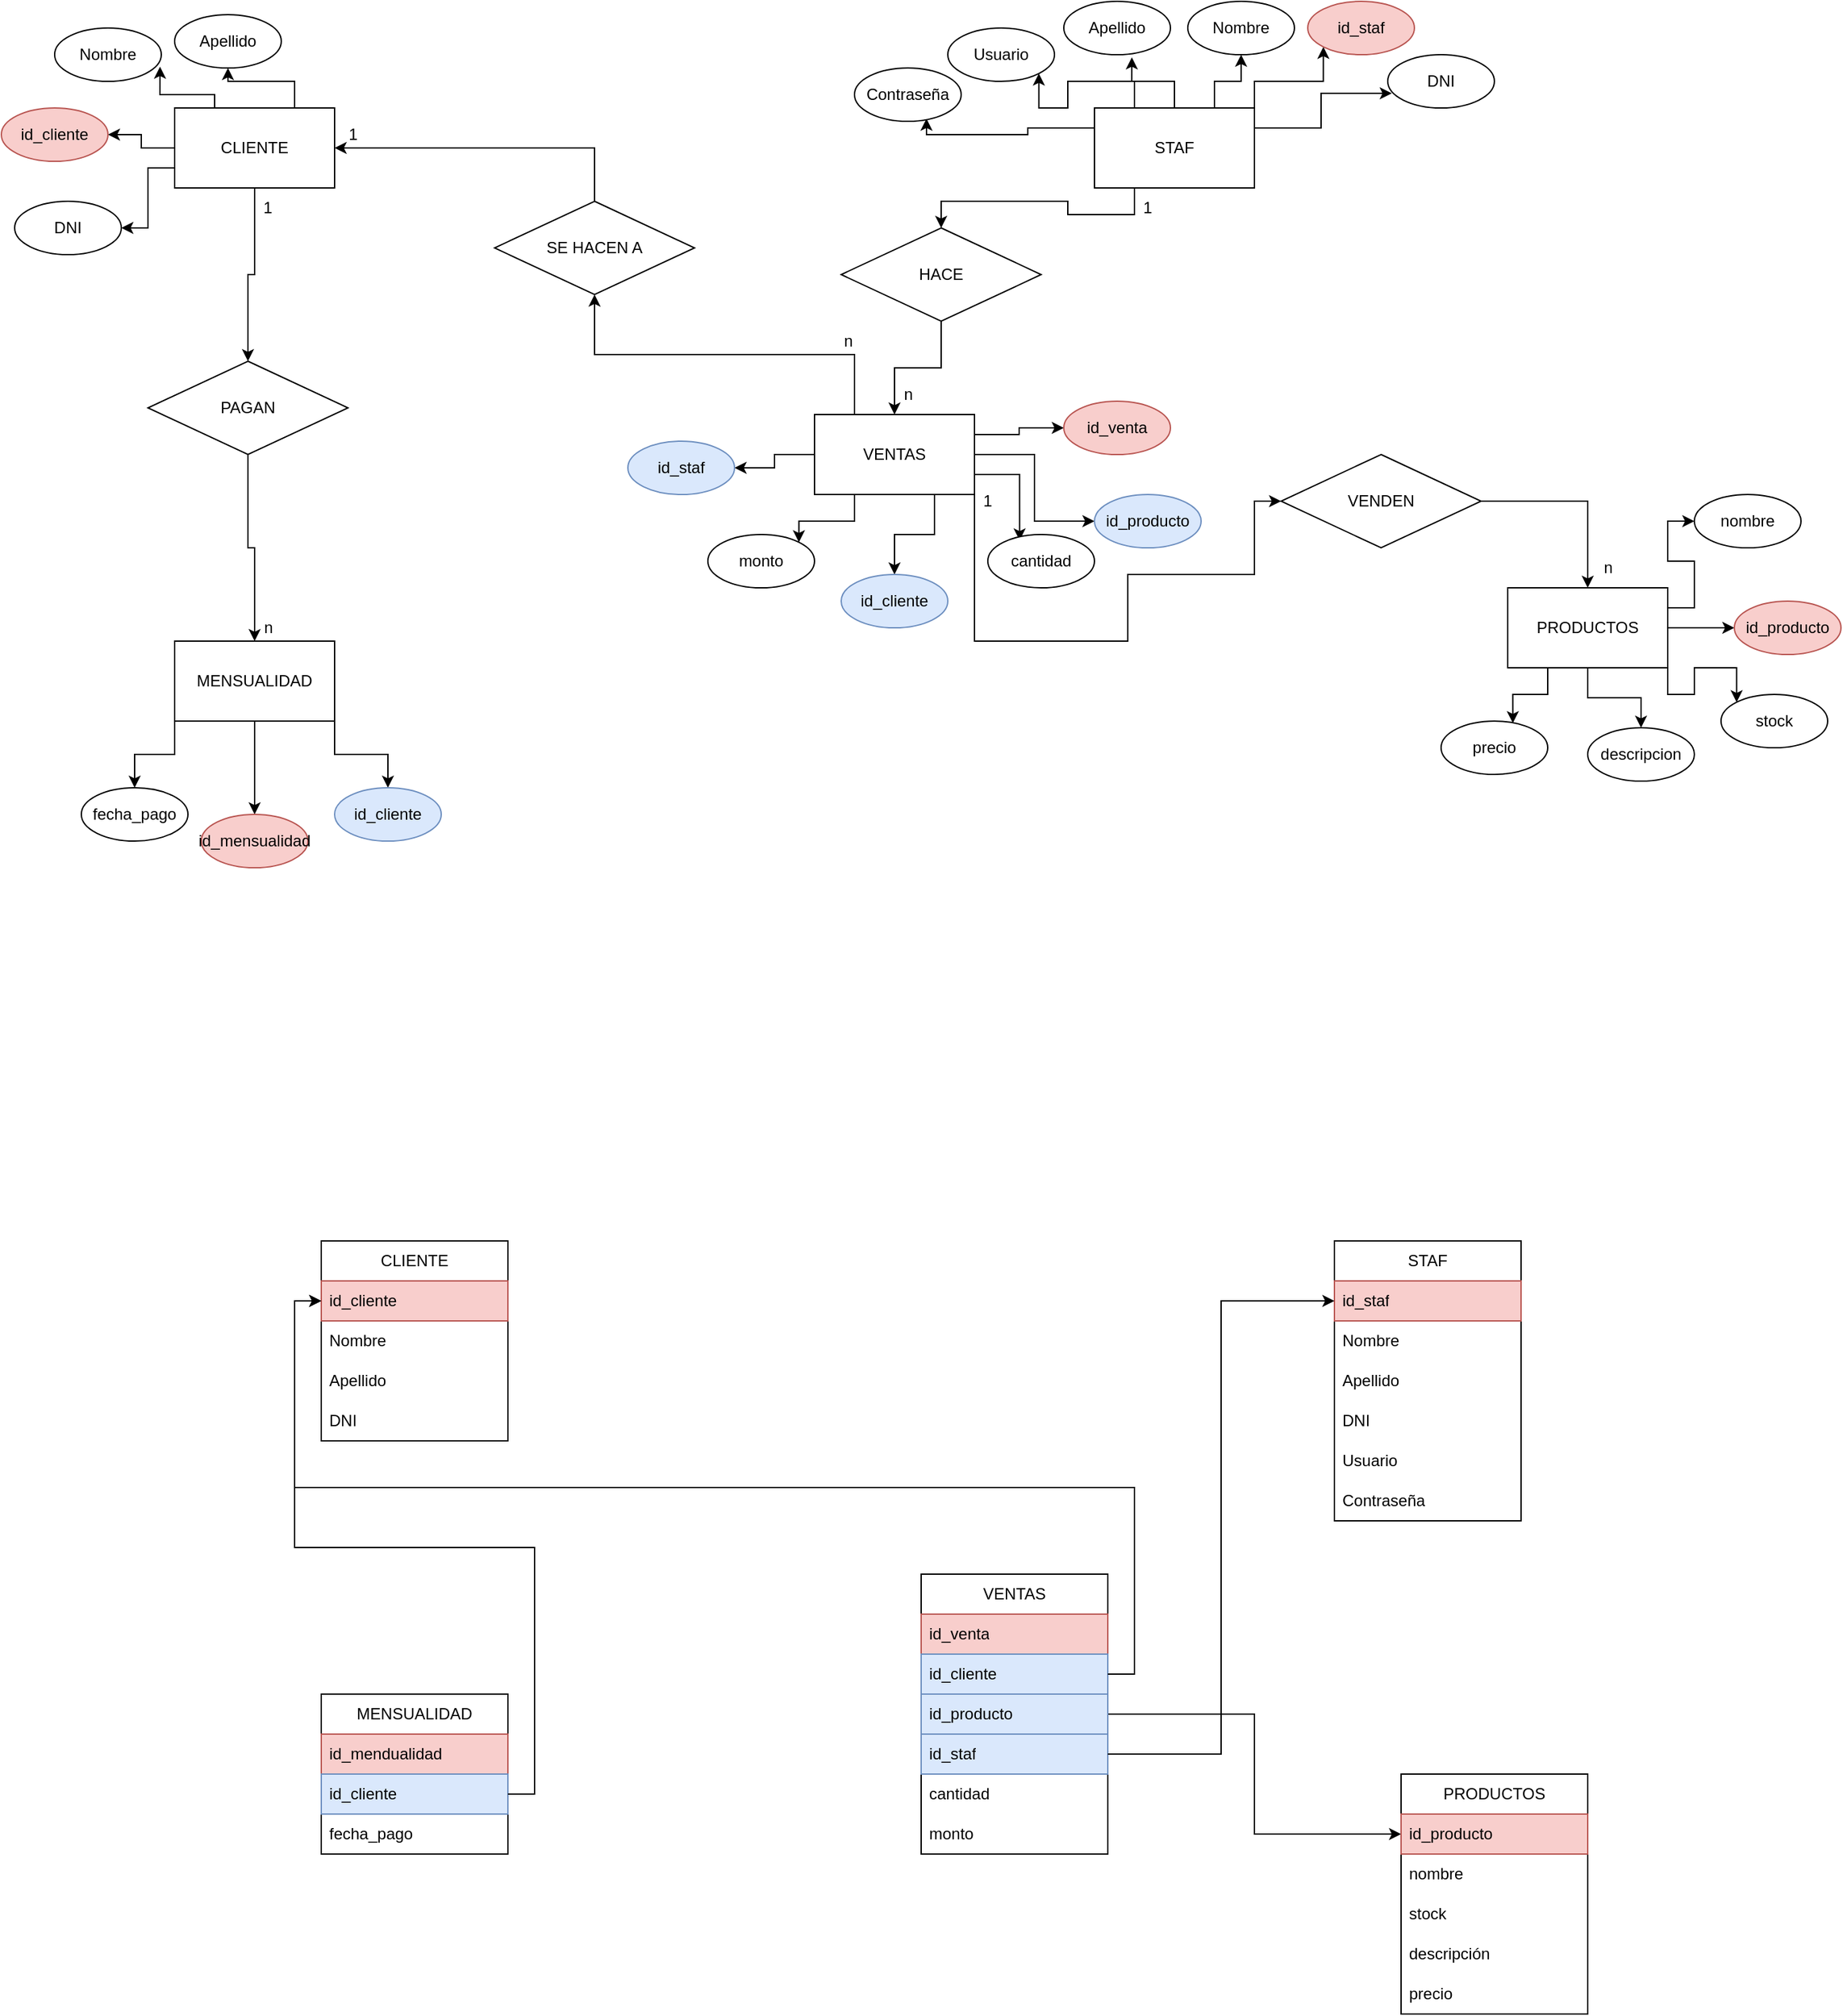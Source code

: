 <mxfile version="21.7.0" type="device">
  <diagram name="Página-1" id="6_wWXImfjSzCLi9S1CXk">
    <mxGraphModel dx="2049" dy="1097" grid="1" gridSize="10" guides="1" tooltips="1" connect="1" arrows="1" fold="1" page="1" pageScale="1" pageWidth="827" pageHeight="1169" math="0" shadow="0">
      <root>
        <mxCell id="0" />
        <mxCell id="1" parent="0" />
        <mxCell id="eY8ZK9EFKxl5ZCLGzl9p-45" style="edgeStyle=orthogonalEdgeStyle;rounded=0;orthogonalLoop=1;jettySize=auto;html=1;exitX=0.25;exitY=1;exitDx=0;exitDy=0;entryX=0.673;entryY=0.039;entryDx=0;entryDy=0;entryPerimeter=0;" edge="1" parent="1" source="eY8ZK9EFKxl5ZCLGzl9p-1" target="eY8ZK9EFKxl5ZCLGzl9p-42">
          <mxGeometry relative="1" as="geometry" />
        </mxCell>
        <mxCell id="eY8ZK9EFKxl5ZCLGzl9p-46" style="edgeStyle=orthogonalEdgeStyle;rounded=0;orthogonalLoop=1;jettySize=auto;html=1;exitX=0.5;exitY=1;exitDx=0;exitDy=0;" edge="1" parent="1" source="eY8ZK9EFKxl5ZCLGzl9p-1" target="eY8ZK9EFKxl5ZCLGzl9p-40">
          <mxGeometry relative="1" as="geometry" />
        </mxCell>
        <mxCell id="eY8ZK9EFKxl5ZCLGzl9p-47" style="edgeStyle=orthogonalEdgeStyle;rounded=0;orthogonalLoop=1;jettySize=auto;html=1;exitX=1;exitY=1;exitDx=0;exitDy=0;entryX=0;entryY=0;entryDx=0;entryDy=0;" edge="1" parent="1" source="eY8ZK9EFKxl5ZCLGzl9p-1" target="eY8ZK9EFKxl5ZCLGzl9p-39">
          <mxGeometry relative="1" as="geometry" />
        </mxCell>
        <mxCell id="eY8ZK9EFKxl5ZCLGzl9p-48" style="edgeStyle=orthogonalEdgeStyle;rounded=0;orthogonalLoop=1;jettySize=auto;html=1;exitX=1;exitY=0.5;exitDx=0;exitDy=0;entryX=0;entryY=0.5;entryDx=0;entryDy=0;" edge="1" parent="1" source="eY8ZK9EFKxl5ZCLGzl9p-1" target="eY8ZK9EFKxl5ZCLGzl9p-43">
          <mxGeometry relative="1" as="geometry" />
        </mxCell>
        <mxCell id="eY8ZK9EFKxl5ZCLGzl9p-49" style="edgeStyle=orthogonalEdgeStyle;rounded=0;orthogonalLoop=1;jettySize=auto;html=1;exitX=1;exitY=0.25;exitDx=0;exitDy=0;entryX=0;entryY=0.5;entryDx=0;entryDy=0;" edge="1" parent="1" source="eY8ZK9EFKxl5ZCLGzl9p-1" target="eY8ZK9EFKxl5ZCLGzl9p-41">
          <mxGeometry relative="1" as="geometry" />
        </mxCell>
        <mxCell id="eY8ZK9EFKxl5ZCLGzl9p-1" value="PRODUCTOS" style="rounded=0;whiteSpace=wrap;html=1;" vertex="1" parent="1">
          <mxGeometry x="1280" y="520" width="120" height="60" as="geometry" />
        </mxCell>
        <mxCell id="eY8ZK9EFKxl5ZCLGzl9p-56" style="edgeStyle=orthogonalEdgeStyle;rounded=0;orthogonalLoop=1;jettySize=auto;html=1;exitX=1;exitY=0.25;exitDx=0;exitDy=0;entryX=0;entryY=0.5;entryDx=0;entryDy=0;" edge="1" parent="1" source="eY8ZK9EFKxl5ZCLGzl9p-3" target="eY8ZK9EFKxl5ZCLGzl9p-54">
          <mxGeometry relative="1" as="geometry" />
        </mxCell>
        <mxCell id="eY8ZK9EFKxl5ZCLGzl9p-57" style="edgeStyle=orthogonalEdgeStyle;rounded=0;orthogonalLoop=1;jettySize=auto;html=1;exitX=1;exitY=0.5;exitDx=0;exitDy=0;entryX=0;entryY=0.5;entryDx=0;entryDy=0;" edge="1" parent="1" source="eY8ZK9EFKxl5ZCLGzl9p-3" target="eY8ZK9EFKxl5ZCLGzl9p-53">
          <mxGeometry relative="1" as="geometry" />
        </mxCell>
        <mxCell id="eY8ZK9EFKxl5ZCLGzl9p-58" style="edgeStyle=orthogonalEdgeStyle;rounded=0;orthogonalLoop=1;jettySize=auto;html=1;exitX=1;exitY=0.75;exitDx=0;exitDy=0;entryX=0.298;entryY=0.111;entryDx=0;entryDy=0;entryPerimeter=0;" edge="1" parent="1" source="eY8ZK9EFKxl5ZCLGzl9p-3" target="eY8ZK9EFKxl5ZCLGzl9p-51">
          <mxGeometry relative="1" as="geometry" />
        </mxCell>
        <mxCell id="eY8ZK9EFKxl5ZCLGzl9p-59" style="edgeStyle=orthogonalEdgeStyle;rounded=0;orthogonalLoop=1;jettySize=auto;html=1;exitX=0.75;exitY=1;exitDx=0;exitDy=0;" edge="1" parent="1" source="eY8ZK9EFKxl5ZCLGzl9p-3" target="eY8ZK9EFKxl5ZCLGzl9p-52">
          <mxGeometry relative="1" as="geometry" />
        </mxCell>
        <mxCell id="eY8ZK9EFKxl5ZCLGzl9p-60" style="edgeStyle=orthogonalEdgeStyle;rounded=0;orthogonalLoop=1;jettySize=auto;html=1;exitX=0.25;exitY=1;exitDx=0;exitDy=0;entryX=1;entryY=0;entryDx=0;entryDy=0;" edge="1" parent="1" source="eY8ZK9EFKxl5ZCLGzl9p-3" target="eY8ZK9EFKxl5ZCLGzl9p-50">
          <mxGeometry relative="1" as="geometry" />
        </mxCell>
        <mxCell id="eY8ZK9EFKxl5ZCLGzl9p-61" style="edgeStyle=orthogonalEdgeStyle;rounded=0;orthogonalLoop=1;jettySize=auto;html=1;exitX=0;exitY=0.5;exitDx=0;exitDy=0;entryX=1;entryY=0.5;entryDx=0;entryDy=0;" edge="1" parent="1" source="eY8ZK9EFKxl5ZCLGzl9p-3" target="eY8ZK9EFKxl5ZCLGzl9p-55">
          <mxGeometry relative="1" as="geometry" />
        </mxCell>
        <mxCell id="eY8ZK9EFKxl5ZCLGzl9p-72" style="edgeStyle=orthogonalEdgeStyle;rounded=0;orthogonalLoop=1;jettySize=auto;html=1;exitX=1;exitY=1;exitDx=0;exitDy=0;entryX=0;entryY=0.5;entryDx=0;entryDy=0;" edge="1" parent="1" source="eY8ZK9EFKxl5ZCLGzl9p-3" target="eY8ZK9EFKxl5ZCLGzl9p-67">
          <mxGeometry relative="1" as="geometry">
            <Array as="points">
              <mxPoint x="880" y="560" />
              <mxPoint x="995" y="560" />
              <mxPoint x="995" y="510" />
              <mxPoint x="1090" y="510" />
              <mxPoint x="1090" y="455" />
            </Array>
          </mxGeometry>
        </mxCell>
        <mxCell id="eY8ZK9EFKxl5ZCLGzl9p-75" style="edgeStyle=orthogonalEdgeStyle;rounded=0;orthogonalLoop=1;jettySize=auto;html=1;exitX=0.25;exitY=0;exitDx=0;exitDy=0;entryX=0.5;entryY=1;entryDx=0;entryDy=0;" edge="1" parent="1" source="eY8ZK9EFKxl5ZCLGzl9p-3" target="eY8ZK9EFKxl5ZCLGzl9p-74">
          <mxGeometry relative="1" as="geometry" />
        </mxCell>
        <mxCell id="eY8ZK9EFKxl5ZCLGzl9p-3" value="VENTAS" style="rounded=0;whiteSpace=wrap;html=1;" vertex="1" parent="1">
          <mxGeometry x="760" y="390" width="120" height="60" as="geometry" />
        </mxCell>
        <mxCell id="eY8ZK9EFKxl5ZCLGzl9p-26" style="edgeStyle=orthogonalEdgeStyle;rounded=0;orthogonalLoop=1;jettySize=auto;html=1;exitX=1;exitY=0.25;exitDx=0;exitDy=0;entryX=0.038;entryY=0.725;entryDx=0;entryDy=0;entryPerimeter=0;" edge="1" parent="1" source="eY8ZK9EFKxl5ZCLGzl9p-4" target="eY8ZK9EFKxl5ZCLGzl9p-22">
          <mxGeometry relative="1" as="geometry" />
        </mxCell>
        <mxCell id="eY8ZK9EFKxl5ZCLGzl9p-27" style="edgeStyle=orthogonalEdgeStyle;rounded=0;orthogonalLoop=1;jettySize=auto;html=1;exitX=1;exitY=0;exitDx=0;exitDy=0;entryX=0;entryY=1;entryDx=0;entryDy=0;" edge="1" parent="1" source="eY8ZK9EFKxl5ZCLGzl9p-4" target="eY8ZK9EFKxl5ZCLGzl9p-19">
          <mxGeometry relative="1" as="geometry" />
        </mxCell>
        <mxCell id="eY8ZK9EFKxl5ZCLGzl9p-28" style="edgeStyle=orthogonalEdgeStyle;rounded=0;orthogonalLoop=1;jettySize=auto;html=1;exitX=0.75;exitY=0;exitDx=0;exitDy=0;entryX=0.5;entryY=1;entryDx=0;entryDy=0;" edge="1" parent="1" source="eY8ZK9EFKxl5ZCLGzl9p-4" target="eY8ZK9EFKxl5ZCLGzl9p-24">
          <mxGeometry relative="1" as="geometry" />
        </mxCell>
        <mxCell id="eY8ZK9EFKxl5ZCLGzl9p-29" style="edgeStyle=orthogonalEdgeStyle;rounded=0;orthogonalLoop=1;jettySize=auto;html=1;exitX=0.5;exitY=0;exitDx=0;exitDy=0;entryX=0.638;entryY=1.05;entryDx=0;entryDy=0;entryPerimeter=0;" edge="1" parent="1" source="eY8ZK9EFKxl5ZCLGzl9p-4" target="eY8ZK9EFKxl5ZCLGzl9p-23">
          <mxGeometry relative="1" as="geometry" />
        </mxCell>
        <mxCell id="eY8ZK9EFKxl5ZCLGzl9p-30" style="edgeStyle=orthogonalEdgeStyle;rounded=0;orthogonalLoop=1;jettySize=auto;html=1;exitX=0.25;exitY=0;exitDx=0;exitDy=0;entryX=1;entryY=1;entryDx=0;entryDy=0;" edge="1" parent="1" source="eY8ZK9EFKxl5ZCLGzl9p-4" target="eY8ZK9EFKxl5ZCLGzl9p-21">
          <mxGeometry relative="1" as="geometry" />
        </mxCell>
        <mxCell id="eY8ZK9EFKxl5ZCLGzl9p-32" style="edgeStyle=orthogonalEdgeStyle;rounded=0;orthogonalLoop=1;jettySize=auto;html=1;exitX=0;exitY=0.25;exitDx=0;exitDy=0;entryX=0.675;entryY=0.95;entryDx=0;entryDy=0;entryPerimeter=0;" edge="1" parent="1" source="eY8ZK9EFKxl5ZCLGzl9p-4" target="eY8ZK9EFKxl5ZCLGzl9p-20">
          <mxGeometry relative="1" as="geometry">
            <Array as="points">
              <mxPoint x="920" y="175" />
              <mxPoint x="920" y="180" />
              <mxPoint x="844" y="180" />
            </Array>
          </mxGeometry>
        </mxCell>
        <mxCell id="eY8ZK9EFKxl5ZCLGzl9p-77" style="edgeStyle=orthogonalEdgeStyle;rounded=0;orthogonalLoop=1;jettySize=auto;html=1;exitX=0.25;exitY=1;exitDx=0;exitDy=0;entryX=0.5;entryY=0;entryDx=0;entryDy=0;" edge="1" parent="1" source="eY8ZK9EFKxl5ZCLGzl9p-4" target="eY8ZK9EFKxl5ZCLGzl9p-69">
          <mxGeometry relative="1" as="geometry" />
        </mxCell>
        <mxCell id="eY8ZK9EFKxl5ZCLGzl9p-4" value="STAF" style="rounded=0;whiteSpace=wrap;html=1;" vertex="1" parent="1">
          <mxGeometry x="970" y="160" width="120" height="60" as="geometry" />
        </mxCell>
        <mxCell id="eY8ZK9EFKxl5ZCLGzl9p-36" style="edgeStyle=orthogonalEdgeStyle;rounded=0;orthogonalLoop=1;jettySize=auto;html=1;exitX=0;exitY=1;exitDx=0;exitDy=0;entryX=0.5;entryY=0;entryDx=0;entryDy=0;" edge="1" parent="1" source="eY8ZK9EFKxl5ZCLGzl9p-5" target="eY8ZK9EFKxl5ZCLGzl9p-33">
          <mxGeometry relative="1" as="geometry" />
        </mxCell>
        <mxCell id="eY8ZK9EFKxl5ZCLGzl9p-37" style="edgeStyle=orthogonalEdgeStyle;rounded=0;orthogonalLoop=1;jettySize=auto;html=1;exitX=0.5;exitY=1;exitDx=0;exitDy=0;" edge="1" parent="1" source="eY8ZK9EFKxl5ZCLGzl9p-5" target="eY8ZK9EFKxl5ZCLGzl9p-35">
          <mxGeometry relative="1" as="geometry" />
        </mxCell>
        <mxCell id="eY8ZK9EFKxl5ZCLGzl9p-38" style="edgeStyle=orthogonalEdgeStyle;rounded=0;orthogonalLoop=1;jettySize=auto;html=1;exitX=1;exitY=1;exitDx=0;exitDy=0;" edge="1" parent="1" source="eY8ZK9EFKxl5ZCLGzl9p-5" target="eY8ZK9EFKxl5ZCLGzl9p-34">
          <mxGeometry relative="1" as="geometry" />
        </mxCell>
        <mxCell id="eY8ZK9EFKxl5ZCLGzl9p-5" value="MENSUALIDAD" style="rounded=0;whiteSpace=wrap;html=1;" vertex="1" parent="1">
          <mxGeometry x="280" y="560" width="120" height="60" as="geometry" />
        </mxCell>
        <mxCell id="eY8ZK9EFKxl5ZCLGzl9p-14" style="edgeStyle=orthogonalEdgeStyle;rounded=0;orthogonalLoop=1;jettySize=auto;html=1;exitX=0.75;exitY=0;exitDx=0;exitDy=0;" edge="1" parent="1" source="eY8ZK9EFKxl5ZCLGzl9p-6" target="eY8ZK9EFKxl5ZCLGzl9p-13">
          <mxGeometry relative="1" as="geometry" />
        </mxCell>
        <mxCell id="eY8ZK9EFKxl5ZCLGzl9p-15" style="edgeStyle=orthogonalEdgeStyle;rounded=0;orthogonalLoop=1;jettySize=auto;html=1;exitX=0.25;exitY=0;exitDx=0;exitDy=0;entryX=0.988;entryY=0.725;entryDx=0;entryDy=0;entryPerimeter=0;" edge="1" parent="1" source="eY8ZK9EFKxl5ZCLGzl9p-6" target="eY8ZK9EFKxl5ZCLGzl9p-12">
          <mxGeometry relative="1" as="geometry">
            <Array as="points">
              <mxPoint x="310" y="150" />
              <mxPoint x="269" y="150" />
            </Array>
          </mxGeometry>
        </mxCell>
        <mxCell id="eY8ZK9EFKxl5ZCLGzl9p-16" style="edgeStyle=orthogonalEdgeStyle;rounded=0;orthogonalLoop=1;jettySize=auto;html=1;exitX=0;exitY=0.5;exitDx=0;exitDy=0;entryX=1;entryY=0.5;entryDx=0;entryDy=0;" edge="1" parent="1" source="eY8ZK9EFKxl5ZCLGzl9p-6" target="eY8ZK9EFKxl5ZCLGzl9p-7">
          <mxGeometry relative="1" as="geometry" />
        </mxCell>
        <mxCell id="eY8ZK9EFKxl5ZCLGzl9p-18" style="edgeStyle=orthogonalEdgeStyle;rounded=0;orthogonalLoop=1;jettySize=auto;html=1;exitX=0;exitY=0.75;exitDx=0;exitDy=0;entryX=1;entryY=0.5;entryDx=0;entryDy=0;" edge="1" parent="1" source="eY8ZK9EFKxl5ZCLGzl9p-6" target="eY8ZK9EFKxl5ZCLGzl9p-11">
          <mxGeometry relative="1" as="geometry" />
        </mxCell>
        <mxCell id="eY8ZK9EFKxl5ZCLGzl9p-64" style="edgeStyle=orthogonalEdgeStyle;rounded=0;orthogonalLoop=1;jettySize=auto;html=1;exitX=0.5;exitY=1;exitDx=0;exitDy=0;entryX=0.5;entryY=0;entryDx=0;entryDy=0;" edge="1" parent="1" source="eY8ZK9EFKxl5ZCLGzl9p-6" target="eY8ZK9EFKxl5ZCLGzl9p-62">
          <mxGeometry relative="1" as="geometry" />
        </mxCell>
        <mxCell id="eY8ZK9EFKxl5ZCLGzl9p-6" value="CLIENTE" style="rounded=0;whiteSpace=wrap;html=1;" vertex="1" parent="1">
          <mxGeometry x="280" y="160" width="120" height="60" as="geometry" />
        </mxCell>
        <mxCell id="eY8ZK9EFKxl5ZCLGzl9p-7" value="id_cliente" style="ellipse;whiteSpace=wrap;html=1;fillColor=#f8cecc;strokeColor=#b85450;" vertex="1" parent="1">
          <mxGeometry x="150" y="160" width="80" height="40" as="geometry" />
        </mxCell>
        <mxCell id="eY8ZK9EFKxl5ZCLGzl9p-11" value="DNI" style="ellipse;whiteSpace=wrap;html=1;" vertex="1" parent="1">
          <mxGeometry x="160" y="230" width="80" height="40" as="geometry" />
        </mxCell>
        <mxCell id="eY8ZK9EFKxl5ZCLGzl9p-12" value="Nombre" style="ellipse;whiteSpace=wrap;html=1;" vertex="1" parent="1">
          <mxGeometry x="190" y="100" width="80" height="40" as="geometry" />
        </mxCell>
        <mxCell id="eY8ZK9EFKxl5ZCLGzl9p-13" value="Apellido" style="ellipse;whiteSpace=wrap;html=1;" vertex="1" parent="1">
          <mxGeometry x="280" y="90" width="80" height="40" as="geometry" />
        </mxCell>
        <mxCell id="eY8ZK9EFKxl5ZCLGzl9p-19" value="id_staf" style="ellipse;whiteSpace=wrap;html=1;fillColor=#f8cecc;strokeColor=#b85450;" vertex="1" parent="1">
          <mxGeometry x="1130" y="80" width="80" height="40" as="geometry" />
        </mxCell>
        <mxCell id="eY8ZK9EFKxl5ZCLGzl9p-20" value="Contraseña" style="ellipse;whiteSpace=wrap;html=1;" vertex="1" parent="1">
          <mxGeometry x="790" y="130" width="80" height="40" as="geometry" />
        </mxCell>
        <mxCell id="eY8ZK9EFKxl5ZCLGzl9p-21" value="Usuario" style="ellipse;whiteSpace=wrap;html=1;" vertex="1" parent="1">
          <mxGeometry x="860" y="100" width="80" height="40" as="geometry" />
        </mxCell>
        <mxCell id="eY8ZK9EFKxl5ZCLGzl9p-22" value="DNI" style="ellipse;whiteSpace=wrap;html=1;" vertex="1" parent="1">
          <mxGeometry x="1190" y="120" width="80" height="40" as="geometry" />
        </mxCell>
        <mxCell id="eY8ZK9EFKxl5ZCLGzl9p-23" value="Apellido" style="ellipse;whiteSpace=wrap;html=1;" vertex="1" parent="1">
          <mxGeometry x="947" y="80" width="80" height="40" as="geometry" />
        </mxCell>
        <mxCell id="eY8ZK9EFKxl5ZCLGzl9p-24" value="Nombre" style="ellipse;whiteSpace=wrap;html=1;" vertex="1" parent="1">
          <mxGeometry x="1040" y="80" width="80" height="40" as="geometry" />
        </mxCell>
        <mxCell id="eY8ZK9EFKxl5ZCLGzl9p-33" value="fecha_pago" style="ellipse;whiteSpace=wrap;html=1;" vertex="1" parent="1">
          <mxGeometry x="210" y="670" width="80" height="40" as="geometry" />
        </mxCell>
        <mxCell id="eY8ZK9EFKxl5ZCLGzl9p-34" value="id_cliente" style="ellipse;whiteSpace=wrap;html=1;fillColor=#dae8fc;strokeColor=#6c8ebf;" vertex="1" parent="1">
          <mxGeometry x="400" y="670" width="80" height="40" as="geometry" />
        </mxCell>
        <mxCell id="eY8ZK9EFKxl5ZCLGzl9p-35" value="id_mensualidad" style="ellipse;whiteSpace=wrap;html=1;fillColor=#f8cecc;strokeColor=#b85450;" vertex="1" parent="1">
          <mxGeometry x="300" y="690" width="80" height="40" as="geometry" />
        </mxCell>
        <mxCell id="eY8ZK9EFKxl5ZCLGzl9p-39" value="stock" style="ellipse;whiteSpace=wrap;html=1;" vertex="1" parent="1">
          <mxGeometry x="1440" y="600" width="80" height="40" as="geometry" />
        </mxCell>
        <mxCell id="eY8ZK9EFKxl5ZCLGzl9p-40" value="descripcion" style="ellipse;whiteSpace=wrap;html=1;" vertex="1" parent="1">
          <mxGeometry x="1340" y="625" width="80" height="40" as="geometry" />
        </mxCell>
        <mxCell id="eY8ZK9EFKxl5ZCLGzl9p-41" value="nombre" style="ellipse;whiteSpace=wrap;html=1;" vertex="1" parent="1">
          <mxGeometry x="1420" y="450" width="80" height="40" as="geometry" />
        </mxCell>
        <mxCell id="eY8ZK9EFKxl5ZCLGzl9p-42" value="precio" style="ellipse;whiteSpace=wrap;html=1;" vertex="1" parent="1">
          <mxGeometry x="1230" y="620" width="80" height="40" as="geometry" />
        </mxCell>
        <mxCell id="eY8ZK9EFKxl5ZCLGzl9p-43" value="id_producto" style="ellipse;whiteSpace=wrap;html=1;fillColor=#f8cecc;strokeColor=#b85450;" vertex="1" parent="1">
          <mxGeometry x="1450" y="530" width="80" height="40" as="geometry" />
        </mxCell>
        <mxCell id="eY8ZK9EFKxl5ZCLGzl9p-50" value="monto" style="ellipse;whiteSpace=wrap;html=1;" vertex="1" parent="1">
          <mxGeometry x="680" y="480" width="80" height="40" as="geometry" />
        </mxCell>
        <mxCell id="eY8ZK9EFKxl5ZCLGzl9p-51" value="cantidad" style="ellipse;whiteSpace=wrap;html=1;" vertex="1" parent="1">
          <mxGeometry x="890" y="480" width="80" height="40" as="geometry" />
        </mxCell>
        <mxCell id="eY8ZK9EFKxl5ZCLGzl9p-52" value="id_cliente" style="ellipse;whiteSpace=wrap;html=1;fillColor=#dae8fc;strokeColor=#6c8ebf;" vertex="1" parent="1">
          <mxGeometry x="780" y="510" width="80" height="40" as="geometry" />
        </mxCell>
        <mxCell id="eY8ZK9EFKxl5ZCLGzl9p-53" value="id_producto" style="ellipse;whiteSpace=wrap;html=1;fillColor=#dae8fc;strokeColor=#6c8ebf;" vertex="1" parent="1">
          <mxGeometry x="970" y="450" width="80" height="40" as="geometry" />
        </mxCell>
        <mxCell id="eY8ZK9EFKxl5ZCLGzl9p-54" value="id_venta" style="ellipse;whiteSpace=wrap;html=1;fillColor=#f8cecc;strokeColor=#b85450;" vertex="1" parent="1">
          <mxGeometry x="947" y="380" width="80" height="40" as="geometry" />
        </mxCell>
        <mxCell id="eY8ZK9EFKxl5ZCLGzl9p-55" value="id_staf" style="ellipse;whiteSpace=wrap;html=1;fillColor=#dae8fc;strokeColor=#6c8ebf;" vertex="1" parent="1">
          <mxGeometry x="620" y="410" width="80" height="40" as="geometry" />
        </mxCell>
        <mxCell id="eY8ZK9EFKxl5ZCLGzl9p-65" style="edgeStyle=orthogonalEdgeStyle;rounded=0;orthogonalLoop=1;jettySize=auto;html=1;exitX=0.5;exitY=1;exitDx=0;exitDy=0;entryX=0.5;entryY=0;entryDx=0;entryDy=0;" edge="1" parent="1" source="eY8ZK9EFKxl5ZCLGzl9p-62" target="eY8ZK9EFKxl5ZCLGzl9p-5">
          <mxGeometry relative="1" as="geometry" />
        </mxCell>
        <mxCell id="eY8ZK9EFKxl5ZCLGzl9p-62" value="PAGAN" style="rhombus;whiteSpace=wrap;html=1;" vertex="1" parent="1">
          <mxGeometry x="260" y="350" width="150" height="70" as="geometry" />
        </mxCell>
        <mxCell id="eY8ZK9EFKxl5ZCLGzl9p-73" style="edgeStyle=orthogonalEdgeStyle;rounded=0;orthogonalLoop=1;jettySize=auto;html=1;exitX=1;exitY=0.5;exitDx=0;exitDy=0;entryX=0.5;entryY=0;entryDx=0;entryDy=0;" edge="1" parent="1" source="eY8ZK9EFKxl5ZCLGzl9p-67" target="eY8ZK9EFKxl5ZCLGzl9p-1">
          <mxGeometry relative="1" as="geometry" />
        </mxCell>
        <mxCell id="eY8ZK9EFKxl5ZCLGzl9p-67" value="VENDEN" style="rhombus;whiteSpace=wrap;html=1;" vertex="1" parent="1">
          <mxGeometry x="1110" y="420" width="150" height="70" as="geometry" />
        </mxCell>
        <mxCell id="eY8ZK9EFKxl5ZCLGzl9p-71" style="edgeStyle=orthogonalEdgeStyle;rounded=0;orthogonalLoop=1;jettySize=auto;html=1;exitX=0.5;exitY=1;exitDx=0;exitDy=0;entryX=0.5;entryY=0;entryDx=0;entryDy=0;" edge="1" parent="1" source="eY8ZK9EFKxl5ZCLGzl9p-69" target="eY8ZK9EFKxl5ZCLGzl9p-3">
          <mxGeometry relative="1" as="geometry" />
        </mxCell>
        <mxCell id="eY8ZK9EFKxl5ZCLGzl9p-69" value="HACE" style="rhombus;whiteSpace=wrap;html=1;" vertex="1" parent="1">
          <mxGeometry x="780" y="250" width="150" height="70" as="geometry" />
        </mxCell>
        <mxCell id="eY8ZK9EFKxl5ZCLGzl9p-76" style="edgeStyle=orthogonalEdgeStyle;rounded=0;orthogonalLoop=1;jettySize=auto;html=1;exitX=0.5;exitY=0;exitDx=0;exitDy=0;entryX=1;entryY=0.5;entryDx=0;entryDy=0;" edge="1" parent="1" source="eY8ZK9EFKxl5ZCLGzl9p-74" target="eY8ZK9EFKxl5ZCLGzl9p-6">
          <mxGeometry relative="1" as="geometry" />
        </mxCell>
        <mxCell id="eY8ZK9EFKxl5ZCLGzl9p-74" value="SE HACEN A" style="rhombus;whiteSpace=wrap;html=1;" vertex="1" parent="1">
          <mxGeometry x="520" y="230" width="150" height="70" as="geometry" />
        </mxCell>
        <mxCell id="eY8ZK9EFKxl5ZCLGzl9p-78" value="CLIENTE" style="swimlane;fontStyle=0;childLayout=stackLayout;horizontal=1;startSize=30;horizontalStack=0;resizeParent=1;resizeParentMax=0;resizeLast=0;collapsible=1;marginBottom=0;whiteSpace=wrap;html=1;" vertex="1" parent="1">
          <mxGeometry x="390" y="1010" width="140" height="150" as="geometry" />
        </mxCell>
        <mxCell id="eY8ZK9EFKxl5ZCLGzl9p-79" value="id_cliente" style="text;strokeColor=#b85450;fillColor=#f8cecc;align=left;verticalAlign=middle;spacingLeft=4;spacingRight=4;overflow=hidden;points=[[0,0.5],[1,0.5]];portConstraint=eastwest;rotatable=0;whiteSpace=wrap;html=1;" vertex="1" parent="eY8ZK9EFKxl5ZCLGzl9p-78">
          <mxGeometry y="30" width="140" height="30" as="geometry" />
        </mxCell>
        <mxCell id="eY8ZK9EFKxl5ZCLGzl9p-80" value="Nombre" style="text;strokeColor=none;fillColor=none;align=left;verticalAlign=middle;spacingLeft=4;spacingRight=4;overflow=hidden;points=[[0,0.5],[1,0.5]];portConstraint=eastwest;rotatable=0;whiteSpace=wrap;html=1;" vertex="1" parent="eY8ZK9EFKxl5ZCLGzl9p-78">
          <mxGeometry y="60" width="140" height="30" as="geometry" />
        </mxCell>
        <mxCell id="eY8ZK9EFKxl5ZCLGzl9p-81" value="Apellido" style="text;strokeColor=none;fillColor=none;align=left;verticalAlign=middle;spacingLeft=4;spacingRight=4;overflow=hidden;points=[[0,0.5],[1,0.5]];portConstraint=eastwest;rotatable=0;whiteSpace=wrap;html=1;" vertex="1" parent="eY8ZK9EFKxl5ZCLGzl9p-78">
          <mxGeometry y="90" width="140" height="30" as="geometry" />
        </mxCell>
        <mxCell id="eY8ZK9EFKxl5ZCLGzl9p-98" value="DNI" style="text;strokeColor=none;fillColor=none;align=left;verticalAlign=middle;spacingLeft=4;spacingRight=4;overflow=hidden;points=[[0,0.5],[1,0.5]];portConstraint=eastwest;rotatable=0;whiteSpace=wrap;html=1;" vertex="1" parent="eY8ZK9EFKxl5ZCLGzl9p-78">
          <mxGeometry y="120" width="140" height="30" as="geometry" />
        </mxCell>
        <mxCell id="eY8ZK9EFKxl5ZCLGzl9p-110" style="edgeStyle=orthogonalEdgeStyle;rounded=0;orthogonalLoop=1;jettySize=auto;html=1;exitX=1;exitY=0.5;exitDx=0;exitDy=0;entryX=0;entryY=0.25;entryDx=0;entryDy=0;" edge="1" parent="1" source="eY8ZK9EFKxl5ZCLGzl9p-82" target="eY8ZK9EFKxl5ZCLGzl9p-94">
          <mxGeometry relative="1" as="geometry" />
        </mxCell>
        <mxCell id="eY8ZK9EFKxl5ZCLGzl9p-82" value="VENTAS" style="swimlane;fontStyle=0;childLayout=stackLayout;horizontal=1;startSize=30;horizontalStack=0;resizeParent=1;resizeParentMax=0;resizeLast=0;collapsible=1;marginBottom=0;whiteSpace=wrap;html=1;" vertex="1" parent="1">
          <mxGeometry x="840" y="1260" width="140" height="210" as="geometry" />
        </mxCell>
        <mxCell id="eY8ZK9EFKxl5ZCLGzl9p-83" value="id_venta" style="text;strokeColor=#b85450;fillColor=#f8cecc;align=left;verticalAlign=middle;spacingLeft=4;spacingRight=4;overflow=hidden;points=[[0,0.5],[1,0.5]];portConstraint=eastwest;rotatable=0;whiteSpace=wrap;html=1;" vertex="1" parent="eY8ZK9EFKxl5ZCLGzl9p-82">
          <mxGeometry y="30" width="140" height="30" as="geometry" />
        </mxCell>
        <mxCell id="eY8ZK9EFKxl5ZCLGzl9p-84" value="id_cliente" style="text;strokeColor=#6c8ebf;fillColor=#dae8fc;align=left;verticalAlign=middle;spacingLeft=4;spacingRight=4;overflow=hidden;points=[[0,0.5],[1,0.5]];portConstraint=eastwest;rotatable=0;whiteSpace=wrap;html=1;" vertex="1" parent="eY8ZK9EFKxl5ZCLGzl9p-82">
          <mxGeometry y="60" width="140" height="30" as="geometry" />
        </mxCell>
        <mxCell id="eY8ZK9EFKxl5ZCLGzl9p-103" value="id_producto" style="text;strokeColor=#6c8ebf;fillColor=#dae8fc;align=left;verticalAlign=middle;spacingLeft=4;spacingRight=4;overflow=hidden;points=[[0,0.5],[1,0.5]];portConstraint=eastwest;rotatable=0;whiteSpace=wrap;html=1;" vertex="1" parent="eY8ZK9EFKxl5ZCLGzl9p-82">
          <mxGeometry y="90" width="140" height="30" as="geometry" />
        </mxCell>
        <mxCell id="eY8ZK9EFKxl5ZCLGzl9p-104" value="id_staf" style="text;strokeColor=#6c8ebf;fillColor=#dae8fc;align=left;verticalAlign=middle;spacingLeft=4;spacingRight=4;overflow=hidden;points=[[0,0.5],[1,0.5]];portConstraint=eastwest;rotatable=0;whiteSpace=wrap;html=1;" vertex="1" parent="eY8ZK9EFKxl5ZCLGzl9p-82">
          <mxGeometry y="120" width="140" height="30" as="geometry" />
        </mxCell>
        <mxCell id="eY8ZK9EFKxl5ZCLGzl9p-102" value="cantidad" style="text;strokeColor=none;fillColor=none;align=left;verticalAlign=middle;spacingLeft=4;spacingRight=4;overflow=hidden;points=[[0,0.5],[1,0.5]];portConstraint=eastwest;rotatable=0;whiteSpace=wrap;html=1;" vertex="1" parent="eY8ZK9EFKxl5ZCLGzl9p-82">
          <mxGeometry y="150" width="140" height="30" as="geometry" />
        </mxCell>
        <mxCell id="eY8ZK9EFKxl5ZCLGzl9p-85" value="monto" style="text;strokeColor=none;fillColor=none;align=left;verticalAlign=middle;spacingLeft=4;spacingRight=4;overflow=hidden;points=[[0,0.5],[1,0.5]];portConstraint=eastwest;rotatable=0;whiteSpace=wrap;html=1;" vertex="1" parent="eY8ZK9EFKxl5ZCLGzl9p-82">
          <mxGeometry y="180" width="140" height="30" as="geometry" />
        </mxCell>
        <mxCell id="eY8ZK9EFKxl5ZCLGzl9p-86" value="MENSUALIDAD" style="swimlane;fontStyle=0;childLayout=stackLayout;horizontal=1;startSize=30;horizontalStack=0;resizeParent=1;resizeParentMax=0;resizeLast=0;collapsible=1;marginBottom=0;whiteSpace=wrap;html=1;" vertex="1" parent="1">
          <mxGeometry x="390" y="1350" width="140" height="120" as="geometry" />
        </mxCell>
        <mxCell id="eY8ZK9EFKxl5ZCLGzl9p-87" value="id_mendualidad" style="text;strokeColor=#b85450;fillColor=#f8cecc;align=left;verticalAlign=middle;spacingLeft=4;spacingRight=4;overflow=hidden;points=[[0,0.5],[1,0.5]];portConstraint=eastwest;rotatable=0;whiteSpace=wrap;html=1;" vertex="1" parent="eY8ZK9EFKxl5ZCLGzl9p-86">
          <mxGeometry y="30" width="140" height="30" as="geometry" />
        </mxCell>
        <mxCell id="eY8ZK9EFKxl5ZCLGzl9p-88" value="id_cliente" style="text;strokeColor=#6c8ebf;fillColor=#dae8fc;align=left;verticalAlign=middle;spacingLeft=4;spacingRight=4;overflow=hidden;points=[[0,0.5],[1,0.5]];portConstraint=eastwest;rotatable=0;whiteSpace=wrap;html=1;" vertex="1" parent="eY8ZK9EFKxl5ZCLGzl9p-86">
          <mxGeometry y="60" width="140" height="30" as="geometry" />
        </mxCell>
        <mxCell id="eY8ZK9EFKxl5ZCLGzl9p-89" value="fecha_pago" style="text;strokeColor=none;fillColor=none;align=left;verticalAlign=middle;spacingLeft=4;spacingRight=4;overflow=hidden;points=[[0,0.5],[1,0.5]];portConstraint=eastwest;rotatable=0;whiteSpace=wrap;html=1;" vertex="1" parent="eY8ZK9EFKxl5ZCLGzl9p-86">
          <mxGeometry y="90" width="140" height="30" as="geometry" />
        </mxCell>
        <mxCell id="eY8ZK9EFKxl5ZCLGzl9p-90" value="STAF" style="swimlane;fontStyle=0;childLayout=stackLayout;horizontal=1;startSize=30;horizontalStack=0;resizeParent=1;resizeParentMax=0;resizeLast=0;collapsible=1;marginBottom=0;whiteSpace=wrap;html=1;" vertex="1" parent="1">
          <mxGeometry x="1150" y="1010" width="140" height="210" as="geometry" />
        </mxCell>
        <mxCell id="eY8ZK9EFKxl5ZCLGzl9p-91" value="id_staf" style="text;strokeColor=#b85450;fillColor=#f8cecc;align=left;verticalAlign=middle;spacingLeft=4;spacingRight=4;overflow=hidden;points=[[0,0.5],[1,0.5]];portConstraint=eastwest;rotatable=0;whiteSpace=wrap;html=1;" vertex="1" parent="eY8ZK9EFKxl5ZCLGzl9p-90">
          <mxGeometry y="30" width="140" height="30" as="geometry" />
        </mxCell>
        <mxCell id="eY8ZK9EFKxl5ZCLGzl9p-100" value="Nombre" style="text;strokeColor=none;fillColor=none;align=left;verticalAlign=middle;spacingLeft=4;spacingRight=4;overflow=hidden;points=[[0,0.5],[1,0.5]];portConstraint=eastwest;rotatable=0;whiteSpace=wrap;html=1;" vertex="1" parent="eY8ZK9EFKxl5ZCLGzl9p-90">
          <mxGeometry y="60" width="140" height="30" as="geometry" />
        </mxCell>
        <mxCell id="eY8ZK9EFKxl5ZCLGzl9p-92" value="Apellido" style="text;strokeColor=none;fillColor=none;align=left;verticalAlign=middle;spacingLeft=4;spacingRight=4;overflow=hidden;points=[[0,0.5],[1,0.5]];portConstraint=eastwest;rotatable=0;whiteSpace=wrap;html=1;" vertex="1" parent="eY8ZK9EFKxl5ZCLGzl9p-90">
          <mxGeometry y="90" width="140" height="30" as="geometry" />
        </mxCell>
        <mxCell id="eY8ZK9EFKxl5ZCLGzl9p-101" value="DNI" style="text;strokeColor=none;fillColor=none;align=left;verticalAlign=middle;spacingLeft=4;spacingRight=4;overflow=hidden;points=[[0,0.5],[1,0.5]];portConstraint=eastwest;rotatable=0;whiteSpace=wrap;html=1;" vertex="1" parent="eY8ZK9EFKxl5ZCLGzl9p-90">
          <mxGeometry y="120" width="140" height="30" as="geometry" />
        </mxCell>
        <mxCell id="eY8ZK9EFKxl5ZCLGzl9p-99" value="Usuario" style="text;strokeColor=none;fillColor=none;align=left;verticalAlign=middle;spacingLeft=4;spacingRight=4;overflow=hidden;points=[[0,0.5],[1,0.5]];portConstraint=eastwest;rotatable=0;whiteSpace=wrap;html=1;" vertex="1" parent="eY8ZK9EFKxl5ZCLGzl9p-90">
          <mxGeometry y="150" width="140" height="30" as="geometry" />
        </mxCell>
        <mxCell id="eY8ZK9EFKxl5ZCLGzl9p-93" value="Contraseña" style="text;strokeColor=none;fillColor=none;align=left;verticalAlign=middle;spacingLeft=4;spacingRight=4;overflow=hidden;points=[[0,0.5],[1,0.5]];portConstraint=eastwest;rotatable=0;whiteSpace=wrap;html=1;" vertex="1" parent="eY8ZK9EFKxl5ZCLGzl9p-90">
          <mxGeometry y="180" width="140" height="30" as="geometry" />
        </mxCell>
        <mxCell id="eY8ZK9EFKxl5ZCLGzl9p-94" value="PRODUCTOS" style="swimlane;fontStyle=0;childLayout=stackLayout;horizontal=1;startSize=30;horizontalStack=0;resizeParent=1;resizeParentMax=0;resizeLast=0;collapsible=1;marginBottom=0;whiteSpace=wrap;html=1;" vertex="1" parent="1">
          <mxGeometry x="1200" y="1410" width="140" height="180" as="geometry" />
        </mxCell>
        <mxCell id="eY8ZK9EFKxl5ZCLGzl9p-95" value="id_producto" style="text;strokeColor=#b85450;fillColor=#f8cecc;align=left;verticalAlign=middle;spacingLeft=4;spacingRight=4;overflow=hidden;points=[[0,0.5],[1,0.5]];portConstraint=eastwest;rotatable=0;whiteSpace=wrap;html=1;" vertex="1" parent="eY8ZK9EFKxl5ZCLGzl9p-94">
          <mxGeometry y="30" width="140" height="30" as="geometry" />
        </mxCell>
        <mxCell id="eY8ZK9EFKxl5ZCLGzl9p-105" value="nombre" style="text;strokeColor=none;fillColor=none;align=left;verticalAlign=middle;spacingLeft=4;spacingRight=4;overflow=hidden;points=[[0,0.5],[1,0.5]];portConstraint=eastwest;rotatable=0;whiteSpace=wrap;html=1;" vertex="1" parent="eY8ZK9EFKxl5ZCLGzl9p-94">
          <mxGeometry y="60" width="140" height="30" as="geometry" />
        </mxCell>
        <mxCell id="eY8ZK9EFKxl5ZCLGzl9p-96" value="stock" style="text;strokeColor=none;fillColor=none;align=left;verticalAlign=middle;spacingLeft=4;spacingRight=4;overflow=hidden;points=[[0,0.5],[1,0.5]];portConstraint=eastwest;rotatable=0;whiteSpace=wrap;html=1;" vertex="1" parent="eY8ZK9EFKxl5ZCLGzl9p-94">
          <mxGeometry y="90" width="140" height="30" as="geometry" />
        </mxCell>
        <mxCell id="eY8ZK9EFKxl5ZCLGzl9p-106" value="descripción" style="text;strokeColor=none;fillColor=none;align=left;verticalAlign=middle;spacingLeft=4;spacingRight=4;overflow=hidden;points=[[0,0.5],[1,0.5]];portConstraint=eastwest;rotatable=0;whiteSpace=wrap;html=1;" vertex="1" parent="eY8ZK9EFKxl5ZCLGzl9p-94">
          <mxGeometry y="120" width="140" height="30" as="geometry" />
        </mxCell>
        <mxCell id="eY8ZK9EFKxl5ZCLGzl9p-97" value="precio" style="text;strokeColor=none;fillColor=none;align=left;verticalAlign=middle;spacingLeft=4;spacingRight=4;overflow=hidden;points=[[0,0.5],[1,0.5]];portConstraint=eastwest;rotatable=0;whiteSpace=wrap;html=1;" vertex="1" parent="eY8ZK9EFKxl5ZCLGzl9p-94">
          <mxGeometry y="150" width="140" height="30" as="geometry" />
        </mxCell>
        <mxCell id="eY8ZK9EFKxl5ZCLGzl9p-109" style="edgeStyle=orthogonalEdgeStyle;rounded=0;orthogonalLoop=1;jettySize=auto;html=1;exitX=1;exitY=0.5;exitDx=0;exitDy=0;entryX=0;entryY=0.5;entryDx=0;entryDy=0;" edge="1" parent="1" source="eY8ZK9EFKxl5ZCLGzl9p-104" target="eY8ZK9EFKxl5ZCLGzl9p-91">
          <mxGeometry relative="1" as="geometry" />
        </mxCell>
        <mxCell id="eY8ZK9EFKxl5ZCLGzl9p-111" style="edgeStyle=orthogonalEdgeStyle;rounded=0;orthogonalLoop=1;jettySize=auto;html=1;exitX=1;exitY=0.5;exitDx=0;exitDy=0;entryX=0;entryY=0.5;entryDx=0;entryDy=0;" edge="1" parent="1" source="eY8ZK9EFKxl5ZCLGzl9p-84" target="eY8ZK9EFKxl5ZCLGzl9p-79">
          <mxGeometry relative="1" as="geometry" />
        </mxCell>
        <mxCell id="eY8ZK9EFKxl5ZCLGzl9p-112" style="edgeStyle=orthogonalEdgeStyle;rounded=0;orthogonalLoop=1;jettySize=auto;html=1;exitX=1;exitY=0.5;exitDx=0;exitDy=0;entryX=0;entryY=0.5;entryDx=0;entryDy=0;" edge="1" parent="1" source="eY8ZK9EFKxl5ZCLGzl9p-88" target="eY8ZK9EFKxl5ZCLGzl9p-79">
          <mxGeometry relative="1" as="geometry" />
        </mxCell>
        <mxCell id="eY8ZK9EFKxl5ZCLGzl9p-113" value="1" style="text;html=1;strokeColor=none;fillColor=none;align=center;verticalAlign=middle;whiteSpace=wrap;rounded=0;" vertex="1" parent="1">
          <mxGeometry x="320" y="220" width="60" height="30" as="geometry" />
        </mxCell>
        <mxCell id="eY8ZK9EFKxl5ZCLGzl9p-114" value="n" style="text;html=1;align=center;verticalAlign=middle;resizable=0;points=[];autosize=1;strokeColor=none;fillColor=none;" vertex="1" parent="1">
          <mxGeometry x="335" y="535" width="30" height="30" as="geometry" />
        </mxCell>
        <mxCell id="eY8ZK9EFKxl5ZCLGzl9p-115" value="1" style="text;html=1;strokeColor=none;fillColor=none;align=center;verticalAlign=middle;whiteSpace=wrap;rounded=0;" vertex="1" parent="1">
          <mxGeometry x="384" y="165" width="60" height="30" as="geometry" />
        </mxCell>
        <mxCell id="eY8ZK9EFKxl5ZCLGzl9p-116" value="n" style="text;html=1;align=center;verticalAlign=middle;resizable=0;points=[];autosize=1;strokeColor=none;fillColor=none;" vertex="1" parent="1">
          <mxGeometry x="770" y="320" width="30" height="30" as="geometry" />
        </mxCell>
        <mxCell id="eY8ZK9EFKxl5ZCLGzl9p-117" value="1" style="text;html=1;strokeColor=none;fillColor=none;align=center;verticalAlign=middle;whiteSpace=wrap;rounded=0;" vertex="1" parent="1">
          <mxGeometry x="980" y="220" width="60" height="30" as="geometry" />
        </mxCell>
        <mxCell id="eY8ZK9EFKxl5ZCLGzl9p-118" value="n" style="text;html=1;align=center;verticalAlign=middle;resizable=0;points=[];autosize=1;strokeColor=none;fillColor=none;" vertex="1" parent="1">
          <mxGeometry x="815" y="360" width="30" height="30" as="geometry" />
        </mxCell>
        <mxCell id="eY8ZK9EFKxl5ZCLGzl9p-119" value="1" style="text;html=1;strokeColor=none;fillColor=none;align=center;verticalAlign=middle;whiteSpace=wrap;rounded=0;" vertex="1" parent="1">
          <mxGeometry x="860" y="440" width="60" height="30" as="geometry" />
        </mxCell>
        <mxCell id="eY8ZK9EFKxl5ZCLGzl9p-120" value="n" style="text;html=1;align=center;verticalAlign=middle;resizable=0;points=[];autosize=1;strokeColor=none;fillColor=none;" vertex="1" parent="1">
          <mxGeometry x="1340" y="490" width="30" height="30" as="geometry" />
        </mxCell>
      </root>
    </mxGraphModel>
  </diagram>
</mxfile>
